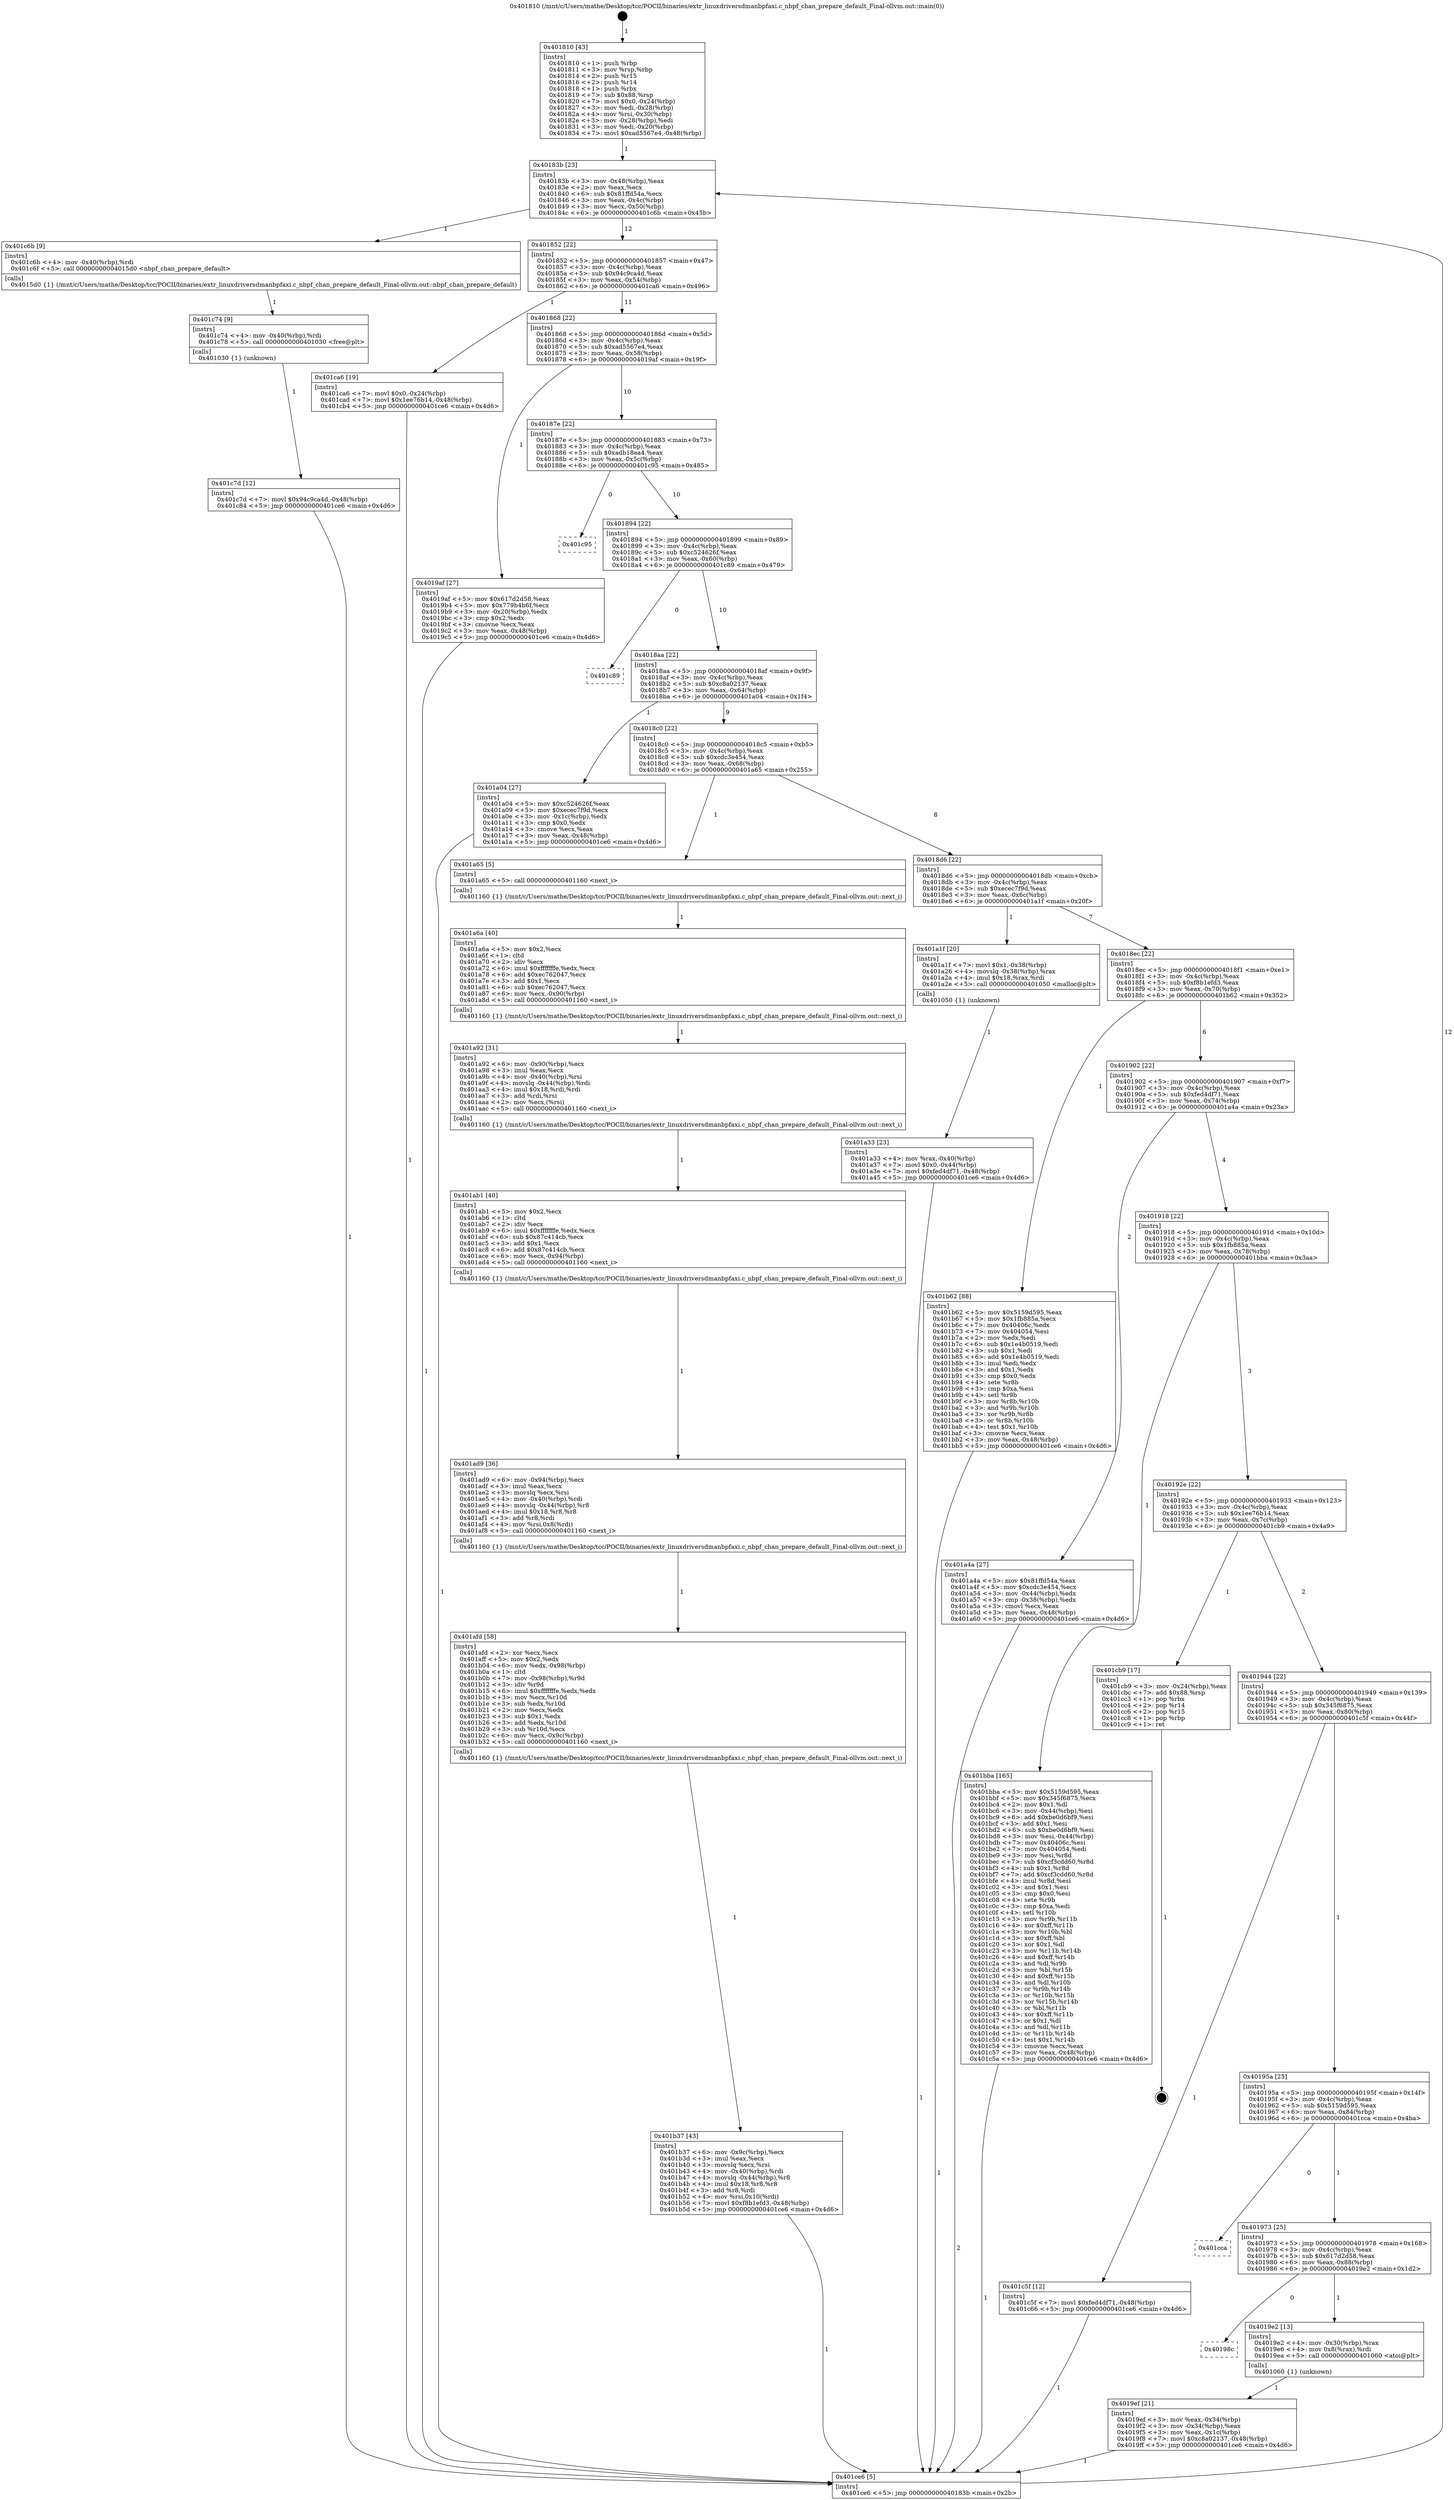 digraph "0x401810" {
  label = "0x401810 (/mnt/c/Users/mathe/Desktop/tcc/POCII/binaries/extr_linuxdriversdmanbpfaxi.c_nbpf_chan_prepare_default_Final-ollvm.out::main(0))"
  labelloc = "t"
  node[shape=record]

  Entry [label="",width=0.3,height=0.3,shape=circle,fillcolor=black,style=filled]
  "0x40183b" [label="{
     0x40183b [23]\l
     | [instrs]\l
     &nbsp;&nbsp;0x40183b \<+3\>: mov -0x48(%rbp),%eax\l
     &nbsp;&nbsp;0x40183e \<+2\>: mov %eax,%ecx\l
     &nbsp;&nbsp;0x401840 \<+6\>: sub $0x81ffd54a,%ecx\l
     &nbsp;&nbsp;0x401846 \<+3\>: mov %eax,-0x4c(%rbp)\l
     &nbsp;&nbsp;0x401849 \<+3\>: mov %ecx,-0x50(%rbp)\l
     &nbsp;&nbsp;0x40184c \<+6\>: je 0000000000401c6b \<main+0x45b\>\l
  }"]
  "0x401c6b" [label="{
     0x401c6b [9]\l
     | [instrs]\l
     &nbsp;&nbsp;0x401c6b \<+4\>: mov -0x40(%rbp),%rdi\l
     &nbsp;&nbsp;0x401c6f \<+5\>: call 00000000004015d0 \<nbpf_chan_prepare_default\>\l
     | [calls]\l
     &nbsp;&nbsp;0x4015d0 \{1\} (/mnt/c/Users/mathe/Desktop/tcc/POCII/binaries/extr_linuxdriversdmanbpfaxi.c_nbpf_chan_prepare_default_Final-ollvm.out::nbpf_chan_prepare_default)\l
  }"]
  "0x401852" [label="{
     0x401852 [22]\l
     | [instrs]\l
     &nbsp;&nbsp;0x401852 \<+5\>: jmp 0000000000401857 \<main+0x47\>\l
     &nbsp;&nbsp;0x401857 \<+3\>: mov -0x4c(%rbp),%eax\l
     &nbsp;&nbsp;0x40185a \<+5\>: sub $0x94c9ca4d,%eax\l
     &nbsp;&nbsp;0x40185f \<+3\>: mov %eax,-0x54(%rbp)\l
     &nbsp;&nbsp;0x401862 \<+6\>: je 0000000000401ca6 \<main+0x496\>\l
  }"]
  Exit [label="",width=0.3,height=0.3,shape=circle,fillcolor=black,style=filled,peripheries=2]
  "0x401ca6" [label="{
     0x401ca6 [19]\l
     | [instrs]\l
     &nbsp;&nbsp;0x401ca6 \<+7\>: movl $0x0,-0x24(%rbp)\l
     &nbsp;&nbsp;0x401cad \<+7\>: movl $0x1ee76b14,-0x48(%rbp)\l
     &nbsp;&nbsp;0x401cb4 \<+5\>: jmp 0000000000401ce6 \<main+0x4d6\>\l
  }"]
  "0x401868" [label="{
     0x401868 [22]\l
     | [instrs]\l
     &nbsp;&nbsp;0x401868 \<+5\>: jmp 000000000040186d \<main+0x5d\>\l
     &nbsp;&nbsp;0x40186d \<+3\>: mov -0x4c(%rbp),%eax\l
     &nbsp;&nbsp;0x401870 \<+5\>: sub $0xad5567e4,%eax\l
     &nbsp;&nbsp;0x401875 \<+3\>: mov %eax,-0x58(%rbp)\l
     &nbsp;&nbsp;0x401878 \<+6\>: je 00000000004019af \<main+0x19f\>\l
  }"]
  "0x401c7d" [label="{
     0x401c7d [12]\l
     | [instrs]\l
     &nbsp;&nbsp;0x401c7d \<+7\>: movl $0x94c9ca4d,-0x48(%rbp)\l
     &nbsp;&nbsp;0x401c84 \<+5\>: jmp 0000000000401ce6 \<main+0x4d6\>\l
  }"]
  "0x4019af" [label="{
     0x4019af [27]\l
     | [instrs]\l
     &nbsp;&nbsp;0x4019af \<+5\>: mov $0x617d2d58,%eax\l
     &nbsp;&nbsp;0x4019b4 \<+5\>: mov $0x779b4b6f,%ecx\l
     &nbsp;&nbsp;0x4019b9 \<+3\>: mov -0x20(%rbp),%edx\l
     &nbsp;&nbsp;0x4019bc \<+3\>: cmp $0x2,%edx\l
     &nbsp;&nbsp;0x4019bf \<+3\>: cmovne %ecx,%eax\l
     &nbsp;&nbsp;0x4019c2 \<+3\>: mov %eax,-0x48(%rbp)\l
     &nbsp;&nbsp;0x4019c5 \<+5\>: jmp 0000000000401ce6 \<main+0x4d6\>\l
  }"]
  "0x40187e" [label="{
     0x40187e [22]\l
     | [instrs]\l
     &nbsp;&nbsp;0x40187e \<+5\>: jmp 0000000000401883 \<main+0x73\>\l
     &nbsp;&nbsp;0x401883 \<+3\>: mov -0x4c(%rbp),%eax\l
     &nbsp;&nbsp;0x401886 \<+5\>: sub $0xadb18ea4,%eax\l
     &nbsp;&nbsp;0x40188b \<+3\>: mov %eax,-0x5c(%rbp)\l
     &nbsp;&nbsp;0x40188e \<+6\>: je 0000000000401c95 \<main+0x485\>\l
  }"]
  "0x401ce6" [label="{
     0x401ce6 [5]\l
     | [instrs]\l
     &nbsp;&nbsp;0x401ce6 \<+5\>: jmp 000000000040183b \<main+0x2b\>\l
  }"]
  "0x401810" [label="{
     0x401810 [43]\l
     | [instrs]\l
     &nbsp;&nbsp;0x401810 \<+1\>: push %rbp\l
     &nbsp;&nbsp;0x401811 \<+3\>: mov %rsp,%rbp\l
     &nbsp;&nbsp;0x401814 \<+2\>: push %r15\l
     &nbsp;&nbsp;0x401816 \<+2\>: push %r14\l
     &nbsp;&nbsp;0x401818 \<+1\>: push %rbx\l
     &nbsp;&nbsp;0x401819 \<+7\>: sub $0x88,%rsp\l
     &nbsp;&nbsp;0x401820 \<+7\>: movl $0x0,-0x24(%rbp)\l
     &nbsp;&nbsp;0x401827 \<+3\>: mov %edi,-0x28(%rbp)\l
     &nbsp;&nbsp;0x40182a \<+4\>: mov %rsi,-0x30(%rbp)\l
     &nbsp;&nbsp;0x40182e \<+3\>: mov -0x28(%rbp),%edi\l
     &nbsp;&nbsp;0x401831 \<+3\>: mov %edi,-0x20(%rbp)\l
     &nbsp;&nbsp;0x401834 \<+7\>: movl $0xad5567e4,-0x48(%rbp)\l
  }"]
  "0x401c74" [label="{
     0x401c74 [9]\l
     | [instrs]\l
     &nbsp;&nbsp;0x401c74 \<+4\>: mov -0x40(%rbp),%rdi\l
     &nbsp;&nbsp;0x401c78 \<+5\>: call 0000000000401030 \<free@plt\>\l
     | [calls]\l
     &nbsp;&nbsp;0x401030 \{1\} (unknown)\l
  }"]
  "0x401c95" [label="{
     0x401c95\l
  }", style=dashed]
  "0x401894" [label="{
     0x401894 [22]\l
     | [instrs]\l
     &nbsp;&nbsp;0x401894 \<+5\>: jmp 0000000000401899 \<main+0x89\>\l
     &nbsp;&nbsp;0x401899 \<+3\>: mov -0x4c(%rbp),%eax\l
     &nbsp;&nbsp;0x40189c \<+5\>: sub $0xc524626f,%eax\l
     &nbsp;&nbsp;0x4018a1 \<+3\>: mov %eax,-0x60(%rbp)\l
     &nbsp;&nbsp;0x4018a4 \<+6\>: je 0000000000401c89 \<main+0x479\>\l
  }"]
  "0x401b37" [label="{
     0x401b37 [43]\l
     | [instrs]\l
     &nbsp;&nbsp;0x401b37 \<+6\>: mov -0x9c(%rbp),%ecx\l
     &nbsp;&nbsp;0x401b3d \<+3\>: imul %eax,%ecx\l
     &nbsp;&nbsp;0x401b40 \<+3\>: movslq %ecx,%rsi\l
     &nbsp;&nbsp;0x401b43 \<+4\>: mov -0x40(%rbp),%rdi\l
     &nbsp;&nbsp;0x401b47 \<+4\>: movslq -0x44(%rbp),%r8\l
     &nbsp;&nbsp;0x401b4b \<+4\>: imul $0x18,%r8,%r8\l
     &nbsp;&nbsp;0x401b4f \<+3\>: add %r8,%rdi\l
     &nbsp;&nbsp;0x401b52 \<+4\>: mov %rsi,0x10(%rdi)\l
     &nbsp;&nbsp;0x401b56 \<+7\>: movl $0xf8b1efd3,-0x48(%rbp)\l
     &nbsp;&nbsp;0x401b5d \<+5\>: jmp 0000000000401ce6 \<main+0x4d6\>\l
  }"]
  "0x401c89" [label="{
     0x401c89\l
  }", style=dashed]
  "0x4018aa" [label="{
     0x4018aa [22]\l
     | [instrs]\l
     &nbsp;&nbsp;0x4018aa \<+5\>: jmp 00000000004018af \<main+0x9f\>\l
     &nbsp;&nbsp;0x4018af \<+3\>: mov -0x4c(%rbp),%eax\l
     &nbsp;&nbsp;0x4018b2 \<+5\>: sub $0xc8a02137,%eax\l
     &nbsp;&nbsp;0x4018b7 \<+3\>: mov %eax,-0x64(%rbp)\l
     &nbsp;&nbsp;0x4018ba \<+6\>: je 0000000000401a04 \<main+0x1f4\>\l
  }"]
  "0x401afd" [label="{
     0x401afd [58]\l
     | [instrs]\l
     &nbsp;&nbsp;0x401afd \<+2\>: xor %ecx,%ecx\l
     &nbsp;&nbsp;0x401aff \<+5\>: mov $0x2,%edx\l
     &nbsp;&nbsp;0x401b04 \<+6\>: mov %edx,-0x98(%rbp)\l
     &nbsp;&nbsp;0x401b0a \<+1\>: cltd\l
     &nbsp;&nbsp;0x401b0b \<+7\>: mov -0x98(%rbp),%r9d\l
     &nbsp;&nbsp;0x401b12 \<+3\>: idiv %r9d\l
     &nbsp;&nbsp;0x401b15 \<+6\>: imul $0xfffffffe,%edx,%edx\l
     &nbsp;&nbsp;0x401b1b \<+3\>: mov %ecx,%r10d\l
     &nbsp;&nbsp;0x401b1e \<+3\>: sub %edx,%r10d\l
     &nbsp;&nbsp;0x401b21 \<+2\>: mov %ecx,%edx\l
     &nbsp;&nbsp;0x401b23 \<+3\>: sub $0x1,%edx\l
     &nbsp;&nbsp;0x401b26 \<+3\>: add %edx,%r10d\l
     &nbsp;&nbsp;0x401b29 \<+3\>: sub %r10d,%ecx\l
     &nbsp;&nbsp;0x401b2c \<+6\>: mov %ecx,-0x9c(%rbp)\l
     &nbsp;&nbsp;0x401b32 \<+5\>: call 0000000000401160 \<next_i\>\l
     | [calls]\l
     &nbsp;&nbsp;0x401160 \{1\} (/mnt/c/Users/mathe/Desktop/tcc/POCII/binaries/extr_linuxdriversdmanbpfaxi.c_nbpf_chan_prepare_default_Final-ollvm.out::next_i)\l
  }"]
  "0x401a04" [label="{
     0x401a04 [27]\l
     | [instrs]\l
     &nbsp;&nbsp;0x401a04 \<+5\>: mov $0xc524626f,%eax\l
     &nbsp;&nbsp;0x401a09 \<+5\>: mov $0xecec7f9d,%ecx\l
     &nbsp;&nbsp;0x401a0e \<+3\>: mov -0x1c(%rbp),%edx\l
     &nbsp;&nbsp;0x401a11 \<+3\>: cmp $0x0,%edx\l
     &nbsp;&nbsp;0x401a14 \<+3\>: cmove %ecx,%eax\l
     &nbsp;&nbsp;0x401a17 \<+3\>: mov %eax,-0x48(%rbp)\l
     &nbsp;&nbsp;0x401a1a \<+5\>: jmp 0000000000401ce6 \<main+0x4d6\>\l
  }"]
  "0x4018c0" [label="{
     0x4018c0 [22]\l
     | [instrs]\l
     &nbsp;&nbsp;0x4018c0 \<+5\>: jmp 00000000004018c5 \<main+0xb5\>\l
     &nbsp;&nbsp;0x4018c5 \<+3\>: mov -0x4c(%rbp),%eax\l
     &nbsp;&nbsp;0x4018c8 \<+5\>: sub $0xcdc3e454,%eax\l
     &nbsp;&nbsp;0x4018cd \<+3\>: mov %eax,-0x68(%rbp)\l
     &nbsp;&nbsp;0x4018d0 \<+6\>: je 0000000000401a65 \<main+0x255\>\l
  }"]
  "0x401ad9" [label="{
     0x401ad9 [36]\l
     | [instrs]\l
     &nbsp;&nbsp;0x401ad9 \<+6\>: mov -0x94(%rbp),%ecx\l
     &nbsp;&nbsp;0x401adf \<+3\>: imul %eax,%ecx\l
     &nbsp;&nbsp;0x401ae2 \<+3\>: movslq %ecx,%rsi\l
     &nbsp;&nbsp;0x401ae5 \<+4\>: mov -0x40(%rbp),%rdi\l
     &nbsp;&nbsp;0x401ae9 \<+4\>: movslq -0x44(%rbp),%r8\l
     &nbsp;&nbsp;0x401aed \<+4\>: imul $0x18,%r8,%r8\l
     &nbsp;&nbsp;0x401af1 \<+3\>: add %r8,%rdi\l
     &nbsp;&nbsp;0x401af4 \<+4\>: mov %rsi,0x8(%rdi)\l
     &nbsp;&nbsp;0x401af8 \<+5\>: call 0000000000401160 \<next_i\>\l
     | [calls]\l
     &nbsp;&nbsp;0x401160 \{1\} (/mnt/c/Users/mathe/Desktop/tcc/POCII/binaries/extr_linuxdriversdmanbpfaxi.c_nbpf_chan_prepare_default_Final-ollvm.out::next_i)\l
  }"]
  "0x401a65" [label="{
     0x401a65 [5]\l
     | [instrs]\l
     &nbsp;&nbsp;0x401a65 \<+5\>: call 0000000000401160 \<next_i\>\l
     | [calls]\l
     &nbsp;&nbsp;0x401160 \{1\} (/mnt/c/Users/mathe/Desktop/tcc/POCII/binaries/extr_linuxdriversdmanbpfaxi.c_nbpf_chan_prepare_default_Final-ollvm.out::next_i)\l
  }"]
  "0x4018d6" [label="{
     0x4018d6 [22]\l
     | [instrs]\l
     &nbsp;&nbsp;0x4018d6 \<+5\>: jmp 00000000004018db \<main+0xcb\>\l
     &nbsp;&nbsp;0x4018db \<+3\>: mov -0x4c(%rbp),%eax\l
     &nbsp;&nbsp;0x4018de \<+5\>: sub $0xecec7f9d,%eax\l
     &nbsp;&nbsp;0x4018e3 \<+3\>: mov %eax,-0x6c(%rbp)\l
     &nbsp;&nbsp;0x4018e6 \<+6\>: je 0000000000401a1f \<main+0x20f\>\l
  }"]
  "0x401ab1" [label="{
     0x401ab1 [40]\l
     | [instrs]\l
     &nbsp;&nbsp;0x401ab1 \<+5\>: mov $0x2,%ecx\l
     &nbsp;&nbsp;0x401ab6 \<+1\>: cltd\l
     &nbsp;&nbsp;0x401ab7 \<+2\>: idiv %ecx\l
     &nbsp;&nbsp;0x401ab9 \<+6\>: imul $0xfffffffe,%edx,%ecx\l
     &nbsp;&nbsp;0x401abf \<+6\>: sub $0x87c414cb,%ecx\l
     &nbsp;&nbsp;0x401ac5 \<+3\>: add $0x1,%ecx\l
     &nbsp;&nbsp;0x401ac8 \<+6\>: add $0x87c414cb,%ecx\l
     &nbsp;&nbsp;0x401ace \<+6\>: mov %ecx,-0x94(%rbp)\l
     &nbsp;&nbsp;0x401ad4 \<+5\>: call 0000000000401160 \<next_i\>\l
     | [calls]\l
     &nbsp;&nbsp;0x401160 \{1\} (/mnt/c/Users/mathe/Desktop/tcc/POCII/binaries/extr_linuxdriversdmanbpfaxi.c_nbpf_chan_prepare_default_Final-ollvm.out::next_i)\l
  }"]
  "0x401a1f" [label="{
     0x401a1f [20]\l
     | [instrs]\l
     &nbsp;&nbsp;0x401a1f \<+7\>: movl $0x1,-0x38(%rbp)\l
     &nbsp;&nbsp;0x401a26 \<+4\>: movslq -0x38(%rbp),%rax\l
     &nbsp;&nbsp;0x401a2a \<+4\>: imul $0x18,%rax,%rdi\l
     &nbsp;&nbsp;0x401a2e \<+5\>: call 0000000000401050 \<malloc@plt\>\l
     | [calls]\l
     &nbsp;&nbsp;0x401050 \{1\} (unknown)\l
  }"]
  "0x4018ec" [label="{
     0x4018ec [22]\l
     | [instrs]\l
     &nbsp;&nbsp;0x4018ec \<+5\>: jmp 00000000004018f1 \<main+0xe1\>\l
     &nbsp;&nbsp;0x4018f1 \<+3\>: mov -0x4c(%rbp),%eax\l
     &nbsp;&nbsp;0x4018f4 \<+5\>: sub $0xf8b1efd3,%eax\l
     &nbsp;&nbsp;0x4018f9 \<+3\>: mov %eax,-0x70(%rbp)\l
     &nbsp;&nbsp;0x4018fc \<+6\>: je 0000000000401b62 \<main+0x352\>\l
  }"]
  "0x401a92" [label="{
     0x401a92 [31]\l
     | [instrs]\l
     &nbsp;&nbsp;0x401a92 \<+6\>: mov -0x90(%rbp),%ecx\l
     &nbsp;&nbsp;0x401a98 \<+3\>: imul %eax,%ecx\l
     &nbsp;&nbsp;0x401a9b \<+4\>: mov -0x40(%rbp),%rsi\l
     &nbsp;&nbsp;0x401a9f \<+4\>: movslq -0x44(%rbp),%rdi\l
     &nbsp;&nbsp;0x401aa3 \<+4\>: imul $0x18,%rdi,%rdi\l
     &nbsp;&nbsp;0x401aa7 \<+3\>: add %rdi,%rsi\l
     &nbsp;&nbsp;0x401aaa \<+2\>: mov %ecx,(%rsi)\l
     &nbsp;&nbsp;0x401aac \<+5\>: call 0000000000401160 \<next_i\>\l
     | [calls]\l
     &nbsp;&nbsp;0x401160 \{1\} (/mnt/c/Users/mathe/Desktop/tcc/POCII/binaries/extr_linuxdriversdmanbpfaxi.c_nbpf_chan_prepare_default_Final-ollvm.out::next_i)\l
  }"]
  "0x401b62" [label="{
     0x401b62 [88]\l
     | [instrs]\l
     &nbsp;&nbsp;0x401b62 \<+5\>: mov $0x5159d595,%eax\l
     &nbsp;&nbsp;0x401b67 \<+5\>: mov $0x1fb885a,%ecx\l
     &nbsp;&nbsp;0x401b6c \<+7\>: mov 0x40406c,%edx\l
     &nbsp;&nbsp;0x401b73 \<+7\>: mov 0x404054,%esi\l
     &nbsp;&nbsp;0x401b7a \<+2\>: mov %edx,%edi\l
     &nbsp;&nbsp;0x401b7c \<+6\>: sub $0x1e4b0519,%edi\l
     &nbsp;&nbsp;0x401b82 \<+3\>: sub $0x1,%edi\l
     &nbsp;&nbsp;0x401b85 \<+6\>: add $0x1e4b0519,%edi\l
     &nbsp;&nbsp;0x401b8b \<+3\>: imul %edi,%edx\l
     &nbsp;&nbsp;0x401b8e \<+3\>: and $0x1,%edx\l
     &nbsp;&nbsp;0x401b91 \<+3\>: cmp $0x0,%edx\l
     &nbsp;&nbsp;0x401b94 \<+4\>: sete %r8b\l
     &nbsp;&nbsp;0x401b98 \<+3\>: cmp $0xa,%esi\l
     &nbsp;&nbsp;0x401b9b \<+4\>: setl %r9b\l
     &nbsp;&nbsp;0x401b9f \<+3\>: mov %r8b,%r10b\l
     &nbsp;&nbsp;0x401ba2 \<+3\>: and %r9b,%r10b\l
     &nbsp;&nbsp;0x401ba5 \<+3\>: xor %r9b,%r8b\l
     &nbsp;&nbsp;0x401ba8 \<+3\>: or %r8b,%r10b\l
     &nbsp;&nbsp;0x401bab \<+4\>: test $0x1,%r10b\l
     &nbsp;&nbsp;0x401baf \<+3\>: cmovne %ecx,%eax\l
     &nbsp;&nbsp;0x401bb2 \<+3\>: mov %eax,-0x48(%rbp)\l
     &nbsp;&nbsp;0x401bb5 \<+5\>: jmp 0000000000401ce6 \<main+0x4d6\>\l
  }"]
  "0x401902" [label="{
     0x401902 [22]\l
     | [instrs]\l
     &nbsp;&nbsp;0x401902 \<+5\>: jmp 0000000000401907 \<main+0xf7\>\l
     &nbsp;&nbsp;0x401907 \<+3\>: mov -0x4c(%rbp),%eax\l
     &nbsp;&nbsp;0x40190a \<+5\>: sub $0xfed4df71,%eax\l
     &nbsp;&nbsp;0x40190f \<+3\>: mov %eax,-0x74(%rbp)\l
     &nbsp;&nbsp;0x401912 \<+6\>: je 0000000000401a4a \<main+0x23a\>\l
  }"]
  "0x401a6a" [label="{
     0x401a6a [40]\l
     | [instrs]\l
     &nbsp;&nbsp;0x401a6a \<+5\>: mov $0x2,%ecx\l
     &nbsp;&nbsp;0x401a6f \<+1\>: cltd\l
     &nbsp;&nbsp;0x401a70 \<+2\>: idiv %ecx\l
     &nbsp;&nbsp;0x401a72 \<+6\>: imul $0xfffffffe,%edx,%ecx\l
     &nbsp;&nbsp;0x401a78 \<+6\>: add $0xec762047,%ecx\l
     &nbsp;&nbsp;0x401a7e \<+3\>: add $0x1,%ecx\l
     &nbsp;&nbsp;0x401a81 \<+6\>: sub $0xec762047,%ecx\l
     &nbsp;&nbsp;0x401a87 \<+6\>: mov %ecx,-0x90(%rbp)\l
     &nbsp;&nbsp;0x401a8d \<+5\>: call 0000000000401160 \<next_i\>\l
     | [calls]\l
     &nbsp;&nbsp;0x401160 \{1\} (/mnt/c/Users/mathe/Desktop/tcc/POCII/binaries/extr_linuxdriversdmanbpfaxi.c_nbpf_chan_prepare_default_Final-ollvm.out::next_i)\l
  }"]
  "0x401a4a" [label="{
     0x401a4a [27]\l
     | [instrs]\l
     &nbsp;&nbsp;0x401a4a \<+5\>: mov $0x81ffd54a,%eax\l
     &nbsp;&nbsp;0x401a4f \<+5\>: mov $0xcdc3e454,%ecx\l
     &nbsp;&nbsp;0x401a54 \<+3\>: mov -0x44(%rbp),%edx\l
     &nbsp;&nbsp;0x401a57 \<+3\>: cmp -0x38(%rbp),%edx\l
     &nbsp;&nbsp;0x401a5a \<+3\>: cmovl %ecx,%eax\l
     &nbsp;&nbsp;0x401a5d \<+3\>: mov %eax,-0x48(%rbp)\l
     &nbsp;&nbsp;0x401a60 \<+5\>: jmp 0000000000401ce6 \<main+0x4d6\>\l
  }"]
  "0x401918" [label="{
     0x401918 [22]\l
     | [instrs]\l
     &nbsp;&nbsp;0x401918 \<+5\>: jmp 000000000040191d \<main+0x10d\>\l
     &nbsp;&nbsp;0x40191d \<+3\>: mov -0x4c(%rbp),%eax\l
     &nbsp;&nbsp;0x401920 \<+5\>: sub $0x1fb885a,%eax\l
     &nbsp;&nbsp;0x401925 \<+3\>: mov %eax,-0x78(%rbp)\l
     &nbsp;&nbsp;0x401928 \<+6\>: je 0000000000401bba \<main+0x3aa\>\l
  }"]
  "0x401a33" [label="{
     0x401a33 [23]\l
     | [instrs]\l
     &nbsp;&nbsp;0x401a33 \<+4\>: mov %rax,-0x40(%rbp)\l
     &nbsp;&nbsp;0x401a37 \<+7\>: movl $0x0,-0x44(%rbp)\l
     &nbsp;&nbsp;0x401a3e \<+7\>: movl $0xfed4df71,-0x48(%rbp)\l
     &nbsp;&nbsp;0x401a45 \<+5\>: jmp 0000000000401ce6 \<main+0x4d6\>\l
  }"]
  "0x401bba" [label="{
     0x401bba [165]\l
     | [instrs]\l
     &nbsp;&nbsp;0x401bba \<+5\>: mov $0x5159d595,%eax\l
     &nbsp;&nbsp;0x401bbf \<+5\>: mov $0x345f6875,%ecx\l
     &nbsp;&nbsp;0x401bc4 \<+2\>: mov $0x1,%dl\l
     &nbsp;&nbsp;0x401bc6 \<+3\>: mov -0x44(%rbp),%esi\l
     &nbsp;&nbsp;0x401bc9 \<+6\>: add $0xbe0d6bf9,%esi\l
     &nbsp;&nbsp;0x401bcf \<+3\>: add $0x1,%esi\l
     &nbsp;&nbsp;0x401bd2 \<+6\>: sub $0xbe0d6bf9,%esi\l
     &nbsp;&nbsp;0x401bd8 \<+3\>: mov %esi,-0x44(%rbp)\l
     &nbsp;&nbsp;0x401bdb \<+7\>: mov 0x40406c,%esi\l
     &nbsp;&nbsp;0x401be2 \<+7\>: mov 0x404054,%edi\l
     &nbsp;&nbsp;0x401be9 \<+3\>: mov %esi,%r8d\l
     &nbsp;&nbsp;0x401bec \<+7\>: sub $0xcf3cdd60,%r8d\l
     &nbsp;&nbsp;0x401bf3 \<+4\>: sub $0x1,%r8d\l
     &nbsp;&nbsp;0x401bf7 \<+7\>: add $0xcf3cdd60,%r8d\l
     &nbsp;&nbsp;0x401bfe \<+4\>: imul %r8d,%esi\l
     &nbsp;&nbsp;0x401c02 \<+3\>: and $0x1,%esi\l
     &nbsp;&nbsp;0x401c05 \<+3\>: cmp $0x0,%esi\l
     &nbsp;&nbsp;0x401c08 \<+4\>: sete %r9b\l
     &nbsp;&nbsp;0x401c0c \<+3\>: cmp $0xa,%edi\l
     &nbsp;&nbsp;0x401c0f \<+4\>: setl %r10b\l
     &nbsp;&nbsp;0x401c13 \<+3\>: mov %r9b,%r11b\l
     &nbsp;&nbsp;0x401c16 \<+4\>: xor $0xff,%r11b\l
     &nbsp;&nbsp;0x401c1a \<+3\>: mov %r10b,%bl\l
     &nbsp;&nbsp;0x401c1d \<+3\>: xor $0xff,%bl\l
     &nbsp;&nbsp;0x401c20 \<+3\>: xor $0x1,%dl\l
     &nbsp;&nbsp;0x401c23 \<+3\>: mov %r11b,%r14b\l
     &nbsp;&nbsp;0x401c26 \<+4\>: and $0xff,%r14b\l
     &nbsp;&nbsp;0x401c2a \<+3\>: and %dl,%r9b\l
     &nbsp;&nbsp;0x401c2d \<+3\>: mov %bl,%r15b\l
     &nbsp;&nbsp;0x401c30 \<+4\>: and $0xff,%r15b\l
     &nbsp;&nbsp;0x401c34 \<+3\>: and %dl,%r10b\l
     &nbsp;&nbsp;0x401c37 \<+3\>: or %r9b,%r14b\l
     &nbsp;&nbsp;0x401c3a \<+3\>: or %r10b,%r15b\l
     &nbsp;&nbsp;0x401c3d \<+3\>: xor %r15b,%r14b\l
     &nbsp;&nbsp;0x401c40 \<+3\>: or %bl,%r11b\l
     &nbsp;&nbsp;0x401c43 \<+4\>: xor $0xff,%r11b\l
     &nbsp;&nbsp;0x401c47 \<+3\>: or $0x1,%dl\l
     &nbsp;&nbsp;0x401c4a \<+3\>: and %dl,%r11b\l
     &nbsp;&nbsp;0x401c4d \<+3\>: or %r11b,%r14b\l
     &nbsp;&nbsp;0x401c50 \<+4\>: test $0x1,%r14b\l
     &nbsp;&nbsp;0x401c54 \<+3\>: cmovne %ecx,%eax\l
     &nbsp;&nbsp;0x401c57 \<+3\>: mov %eax,-0x48(%rbp)\l
     &nbsp;&nbsp;0x401c5a \<+5\>: jmp 0000000000401ce6 \<main+0x4d6\>\l
  }"]
  "0x40192e" [label="{
     0x40192e [22]\l
     | [instrs]\l
     &nbsp;&nbsp;0x40192e \<+5\>: jmp 0000000000401933 \<main+0x123\>\l
     &nbsp;&nbsp;0x401933 \<+3\>: mov -0x4c(%rbp),%eax\l
     &nbsp;&nbsp;0x401936 \<+5\>: sub $0x1ee76b14,%eax\l
     &nbsp;&nbsp;0x40193b \<+3\>: mov %eax,-0x7c(%rbp)\l
     &nbsp;&nbsp;0x40193e \<+6\>: je 0000000000401cb9 \<main+0x4a9\>\l
  }"]
  "0x4019ef" [label="{
     0x4019ef [21]\l
     | [instrs]\l
     &nbsp;&nbsp;0x4019ef \<+3\>: mov %eax,-0x34(%rbp)\l
     &nbsp;&nbsp;0x4019f2 \<+3\>: mov -0x34(%rbp),%eax\l
     &nbsp;&nbsp;0x4019f5 \<+3\>: mov %eax,-0x1c(%rbp)\l
     &nbsp;&nbsp;0x4019f8 \<+7\>: movl $0xc8a02137,-0x48(%rbp)\l
     &nbsp;&nbsp;0x4019ff \<+5\>: jmp 0000000000401ce6 \<main+0x4d6\>\l
  }"]
  "0x401cb9" [label="{
     0x401cb9 [17]\l
     | [instrs]\l
     &nbsp;&nbsp;0x401cb9 \<+3\>: mov -0x24(%rbp),%eax\l
     &nbsp;&nbsp;0x401cbc \<+7\>: add $0x88,%rsp\l
     &nbsp;&nbsp;0x401cc3 \<+1\>: pop %rbx\l
     &nbsp;&nbsp;0x401cc4 \<+2\>: pop %r14\l
     &nbsp;&nbsp;0x401cc6 \<+2\>: pop %r15\l
     &nbsp;&nbsp;0x401cc8 \<+1\>: pop %rbp\l
     &nbsp;&nbsp;0x401cc9 \<+1\>: ret\l
  }"]
  "0x401944" [label="{
     0x401944 [22]\l
     | [instrs]\l
     &nbsp;&nbsp;0x401944 \<+5\>: jmp 0000000000401949 \<main+0x139\>\l
     &nbsp;&nbsp;0x401949 \<+3\>: mov -0x4c(%rbp),%eax\l
     &nbsp;&nbsp;0x40194c \<+5\>: sub $0x345f6875,%eax\l
     &nbsp;&nbsp;0x401951 \<+3\>: mov %eax,-0x80(%rbp)\l
     &nbsp;&nbsp;0x401954 \<+6\>: je 0000000000401c5f \<main+0x44f\>\l
  }"]
  "0x40198c" [label="{
     0x40198c\l
  }", style=dashed]
  "0x401c5f" [label="{
     0x401c5f [12]\l
     | [instrs]\l
     &nbsp;&nbsp;0x401c5f \<+7\>: movl $0xfed4df71,-0x48(%rbp)\l
     &nbsp;&nbsp;0x401c66 \<+5\>: jmp 0000000000401ce6 \<main+0x4d6\>\l
  }"]
  "0x40195a" [label="{
     0x40195a [25]\l
     | [instrs]\l
     &nbsp;&nbsp;0x40195a \<+5\>: jmp 000000000040195f \<main+0x14f\>\l
     &nbsp;&nbsp;0x40195f \<+3\>: mov -0x4c(%rbp),%eax\l
     &nbsp;&nbsp;0x401962 \<+5\>: sub $0x5159d595,%eax\l
     &nbsp;&nbsp;0x401967 \<+6\>: mov %eax,-0x84(%rbp)\l
     &nbsp;&nbsp;0x40196d \<+6\>: je 0000000000401cca \<main+0x4ba\>\l
  }"]
  "0x4019e2" [label="{
     0x4019e2 [13]\l
     | [instrs]\l
     &nbsp;&nbsp;0x4019e2 \<+4\>: mov -0x30(%rbp),%rax\l
     &nbsp;&nbsp;0x4019e6 \<+4\>: mov 0x8(%rax),%rdi\l
     &nbsp;&nbsp;0x4019ea \<+5\>: call 0000000000401060 \<atoi@plt\>\l
     | [calls]\l
     &nbsp;&nbsp;0x401060 \{1\} (unknown)\l
  }"]
  "0x401cca" [label="{
     0x401cca\l
  }", style=dashed]
  "0x401973" [label="{
     0x401973 [25]\l
     | [instrs]\l
     &nbsp;&nbsp;0x401973 \<+5\>: jmp 0000000000401978 \<main+0x168\>\l
     &nbsp;&nbsp;0x401978 \<+3\>: mov -0x4c(%rbp),%eax\l
     &nbsp;&nbsp;0x40197b \<+5\>: sub $0x617d2d58,%eax\l
     &nbsp;&nbsp;0x401980 \<+6\>: mov %eax,-0x88(%rbp)\l
     &nbsp;&nbsp;0x401986 \<+6\>: je 00000000004019e2 \<main+0x1d2\>\l
  }"]
  Entry -> "0x401810" [label=" 1"]
  "0x40183b" -> "0x401c6b" [label=" 1"]
  "0x40183b" -> "0x401852" [label=" 12"]
  "0x401cb9" -> Exit [label=" 1"]
  "0x401852" -> "0x401ca6" [label=" 1"]
  "0x401852" -> "0x401868" [label=" 11"]
  "0x401ca6" -> "0x401ce6" [label=" 1"]
  "0x401868" -> "0x4019af" [label=" 1"]
  "0x401868" -> "0x40187e" [label=" 10"]
  "0x4019af" -> "0x401ce6" [label=" 1"]
  "0x401810" -> "0x40183b" [label=" 1"]
  "0x401ce6" -> "0x40183b" [label=" 12"]
  "0x401c7d" -> "0x401ce6" [label=" 1"]
  "0x40187e" -> "0x401c95" [label=" 0"]
  "0x40187e" -> "0x401894" [label=" 10"]
  "0x401c74" -> "0x401c7d" [label=" 1"]
  "0x401894" -> "0x401c89" [label=" 0"]
  "0x401894" -> "0x4018aa" [label=" 10"]
  "0x401c6b" -> "0x401c74" [label=" 1"]
  "0x4018aa" -> "0x401a04" [label=" 1"]
  "0x4018aa" -> "0x4018c0" [label=" 9"]
  "0x401c5f" -> "0x401ce6" [label=" 1"]
  "0x4018c0" -> "0x401a65" [label=" 1"]
  "0x4018c0" -> "0x4018d6" [label=" 8"]
  "0x401bba" -> "0x401ce6" [label=" 1"]
  "0x4018d6" -> "0x401a1f" [label=" 1"]
  "0x4018d6" -> "0x4018ec" [label=" 7"]
  "0x401b62" -> "0x401ce6" [label=" 1"]
  "0x4018ec" -> "0x401b62" [label=" 1"]
  "0x4018ec" -> "0x401902" [label=" 6"]
  "0x401b37" -> "0x401ce6" [label=" 1"]
  "0x401902" -> "0x401a4a" [label=" 2"]
  "0x401902" -> "0x401918" [label=" 4"]
  "0x401afd" -> "0x401b37" [label=" 1"]
  "0x401918" -> "0x401bba" [label=" 1"]
  "0x401918" -> "0x40192e" [label=" 3"]
  "0x401ad9" -> "0x401afd" [label=" 1"]
  "0x40192e" -> "0x401cb9" [label=" 1"]
  "0x40192e" -> "0x401944" [label=" 2"]
  "0x401ab1" -> "0x401ad9" [label=" 1"]
  "0x401944" -> "0x401c5f" [label=" 1"]
  "0x401944" -> "0x40195a" [label=" 1"]
  "0x401a92" -> "0x401ab1" [label=" 1"]
  "0x40195a" -> "0x401cca" [label=" 0"]
  "0x40195a" -> "0x401973" [label=" 1"]
  "0x401a6a" -> "0x401a92" [label=" 1"]
  "0x401973" -> "0x4019e2" [label=" 1"]
  "0x401973" -> "0x40198c" [label=" 0"]
  "0x4019e2" -> "0x4019ef" [label=" 1"]
  "0x4019ef" -> "0x401ce6" [label=" 1"]
  "0x401a04" -> "0x401ce6" [label=" 1"]
  "0x401a1f" -> "0x401a33" [label=" 1"]
  "0x401a33" -> "0x401ce6" [label=" 1"]
  "0x401a4a" -> "0x401ce6" [label=" 2"]
  "0x401a65" -> "0x401a6a" [label=" 1"]
}
